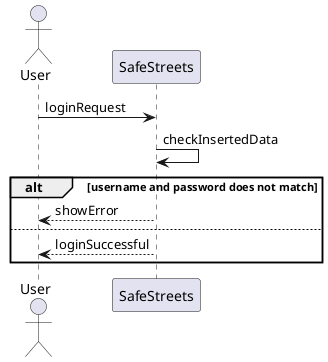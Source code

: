 @startuml rasd_sequence_diagram_uc_1_2
skinparam Shadowing false

actor User as U
participant SafeStreets as SS

U -> SS : loginRequest
SS -> SS : checkInsertedData

alt username and password does not match
SS --> U : showError
else 
SS --> U : loginSuccessful
end

@enduml